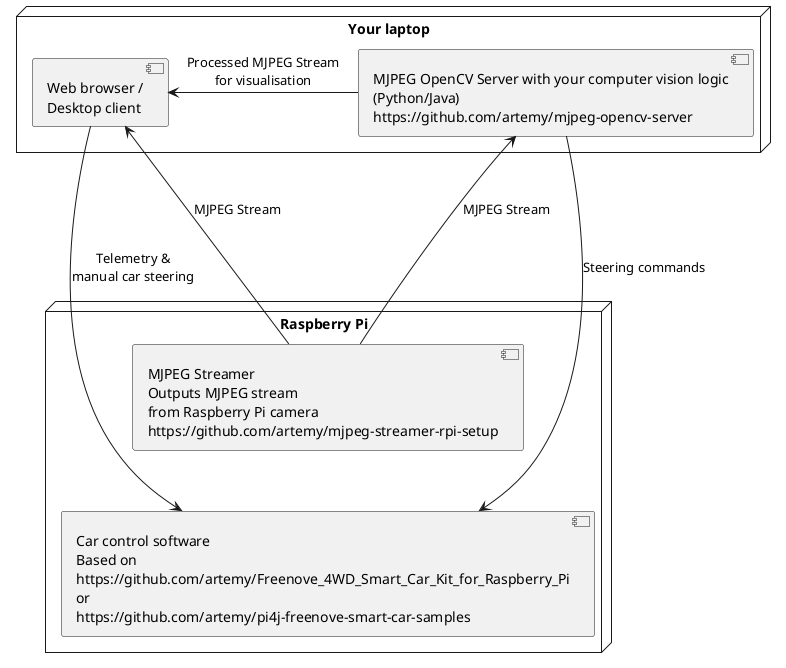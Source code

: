 @startuml
node "Your laptop" {
    component mjpgOpenCV [
        MJPEG OpenCV Server with your computer vision logic
        (Python/Java)
        https://github.com/artemy/mjpeg-opencv-server
    ]
    component "Web browser /\nDesktop client" as wb
}

node "Raspberry Pi" {
   component mjpgStreamer [
       MJPEG Streamer
       Outputs MJPEG stream
       from Raspberry Pi camera
       https://github.com/artemy/mjpeg-streamer-rpi-setup
   ]
   component carControl [
       Car control software
       Based on
       https://github.com/artemy/Freenove_4WD_Smart_Car_Kit_for_Raspberry_Pi
       or
       https://github.com/artemy/pi4j-freenove-smart-car-samples
   ]
}

mjpgStreamer -u-> mjpgOpenCV : MJPEG Stream
wb <- mjpgOpenCV :Processed MJPEG Stream\nfor visualisation
mjpgStreamer -u-> wb: MJPEG Stream
wb -d---> carControl : Telemetry &\nmanual car steering
mjpgOpenCV -d--> carControl : Steering commands

mjpgStreamer --[hidden]> carControl
@enduml
